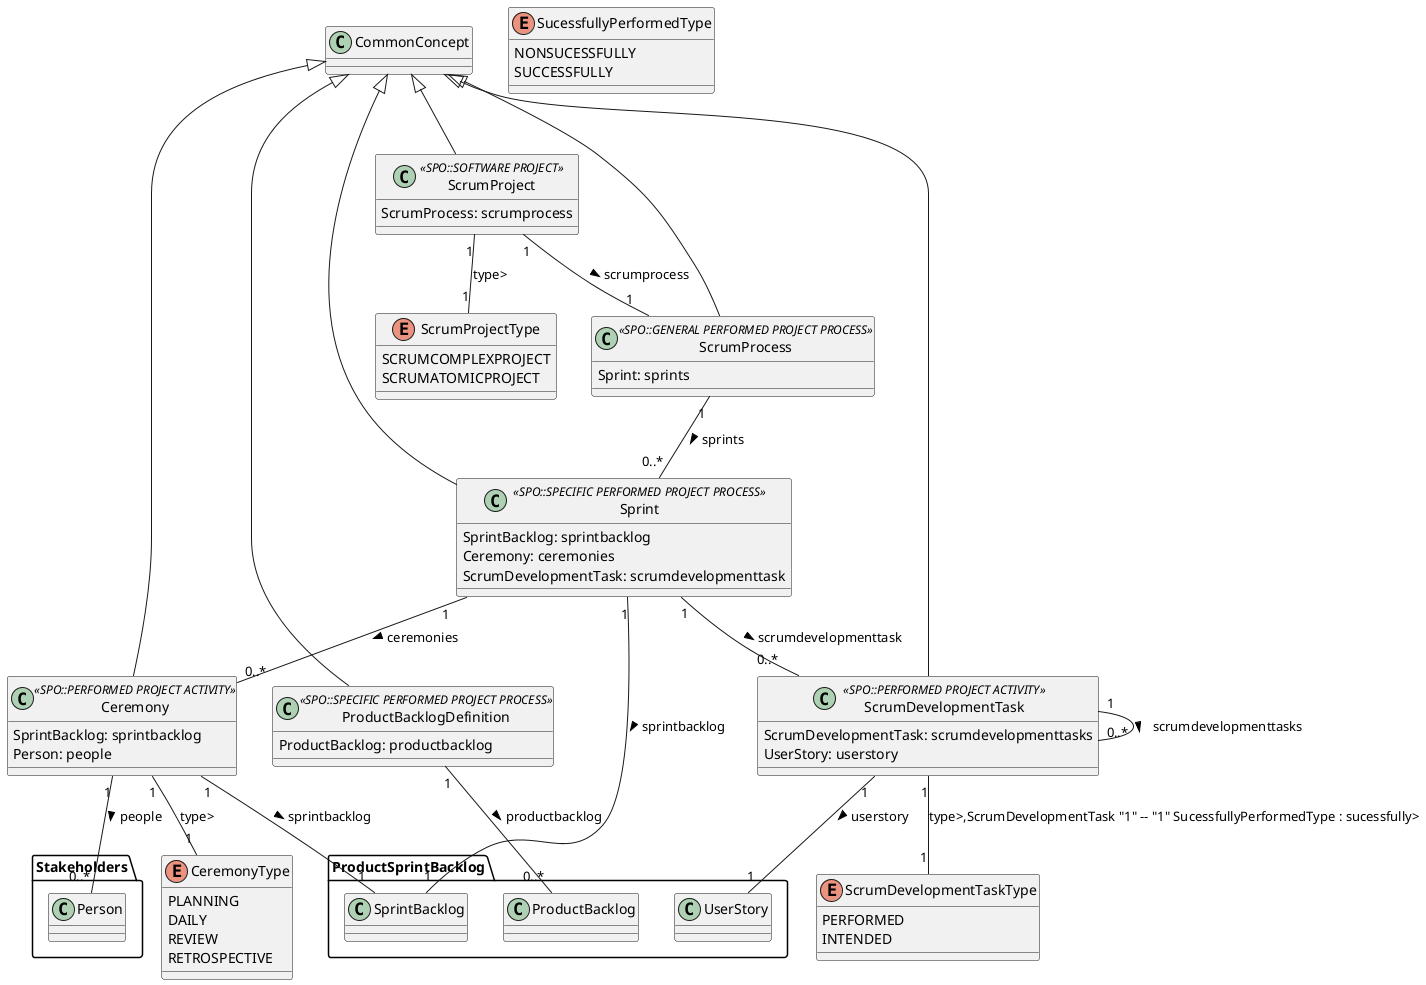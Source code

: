 @startuml ScrumProcess
enum ScrumProjectType {
    SCRUMCOMPLEXPROJECT
    SCRUMATOMICPROJECT
}
enum ScrumDevelopmentTaskType {
    PERFORMED
    INTENDED
}
enum CeremonyType {
    PLANNING
    DAILY
    REVIEW
    RETROSPECTIVE
}
enum SucessfullyPerformedType {
    NONSUCESSFULLY
    SUCCESSFULLY
}

class ScrumProject <<SPO::SOFTWARE PROJECT>>{

ScrumProcess: scrumprocess
}

CommonConcept <|-- ScrumProject

ScrumProject "1" -- "1" ScrumProjectType : type>
ScrumProject "1" -- "1" ScrumProcess : scrumprocess >

class ScrumProcess <<SPO::GENERAL PERFORMED PROJECT PROCESS>>{

Sprint: sprints
}

CommonConcept <|-- ScrumProcess


ScrumProcess "1" -- "0..*" Sprint : sprints >

class ProductBacklogDefinition <<SPO::SPECIFIC PERFORMED PROJECT PROCESS>>{

ProductBacklog: productbacklog
}

CommonConcept <|-- ProductBacklogDefinition


ProductBacklogDefinition "1" -- "0..*" ProductSprintBacklog.ProductBacklog : productbacklog >

class Sprint <<SPO::SPECIFIC PERFORMED PROJECT PROCESS>>{

SprintBacklog: sprintbacklog
Ceremony: ceremonies
ScrumDevelopmentTask: scrumdevelopmenttask
}

CommonConcept <|-- Sprint


Sprint "1" -- "1" ProductSprintBacklog.SprintBacklog : sprintbacklog >
Sprint "1" -- "0..*" Ceremony : ceremonies >
Sprint "1" -- "0..*" ScrumDevelopmentTask : scrumdevelopmenttask >

class Ceremony <<SPO::PERFORMED PROJECT ACTIVITY>>{

SprintBacklog: sprintbacklog
Person: people
}

CommonConcept <|-- Ceremony

Ceremony "1" -- "1" CeremonyType : type>
Ceremony "1" -- "1" ProductSprintBacklog.SprintBacklog : sprintbacklog >
Ceremony "1" -- "0..*" Stakeholders.Person : people >

class ScrumDevelopmentTask <<SPO::PERFORMED PROJECT ACTIVITY>>{

ScrumDevelopmentTask: scrumdevelopmenttasks
UserStory: userstory
}

CommonConcept <|-- ScrumDevelopmentTask

ScrumDevelopmentTask "1" -- "1" ScrumDevelopmentTaskType : type>,ScrumDevelopmentTask "1" -- "1" SucessfullyPerformedType : sucessfully>
ScrumDevelopmentTask "1" -- "0..*" ScrumDevelopmentTask : scrumdevelopmenttasks >
ScrumDevelopmentTask "1" -- "1" ProductSprintBacklog.UserStory : userstory >

@enduml
